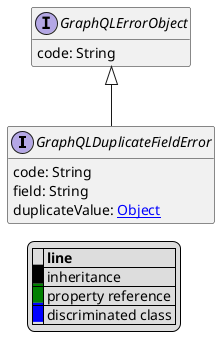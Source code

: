 @startuml

hide empty fields
hide empty methods
legend
|= |= line |
|<back:black>   </back>| inheritance |
|<back:green>   </back>| property reference |
|<back:blue>   </back>| discriminated class |
endlegend
interface GraphQLDuplicateFieldError [[GraphQLDuplicateFieldError.svg]] extends GraphQLErrorObject {
    code: String
    field: String
    duplicateValue: [[Object.svg Object]]
}
interface GraphQLErrorObject [[GraphQLErrorObject.svg]]  {
    code: String
}





@enduml

